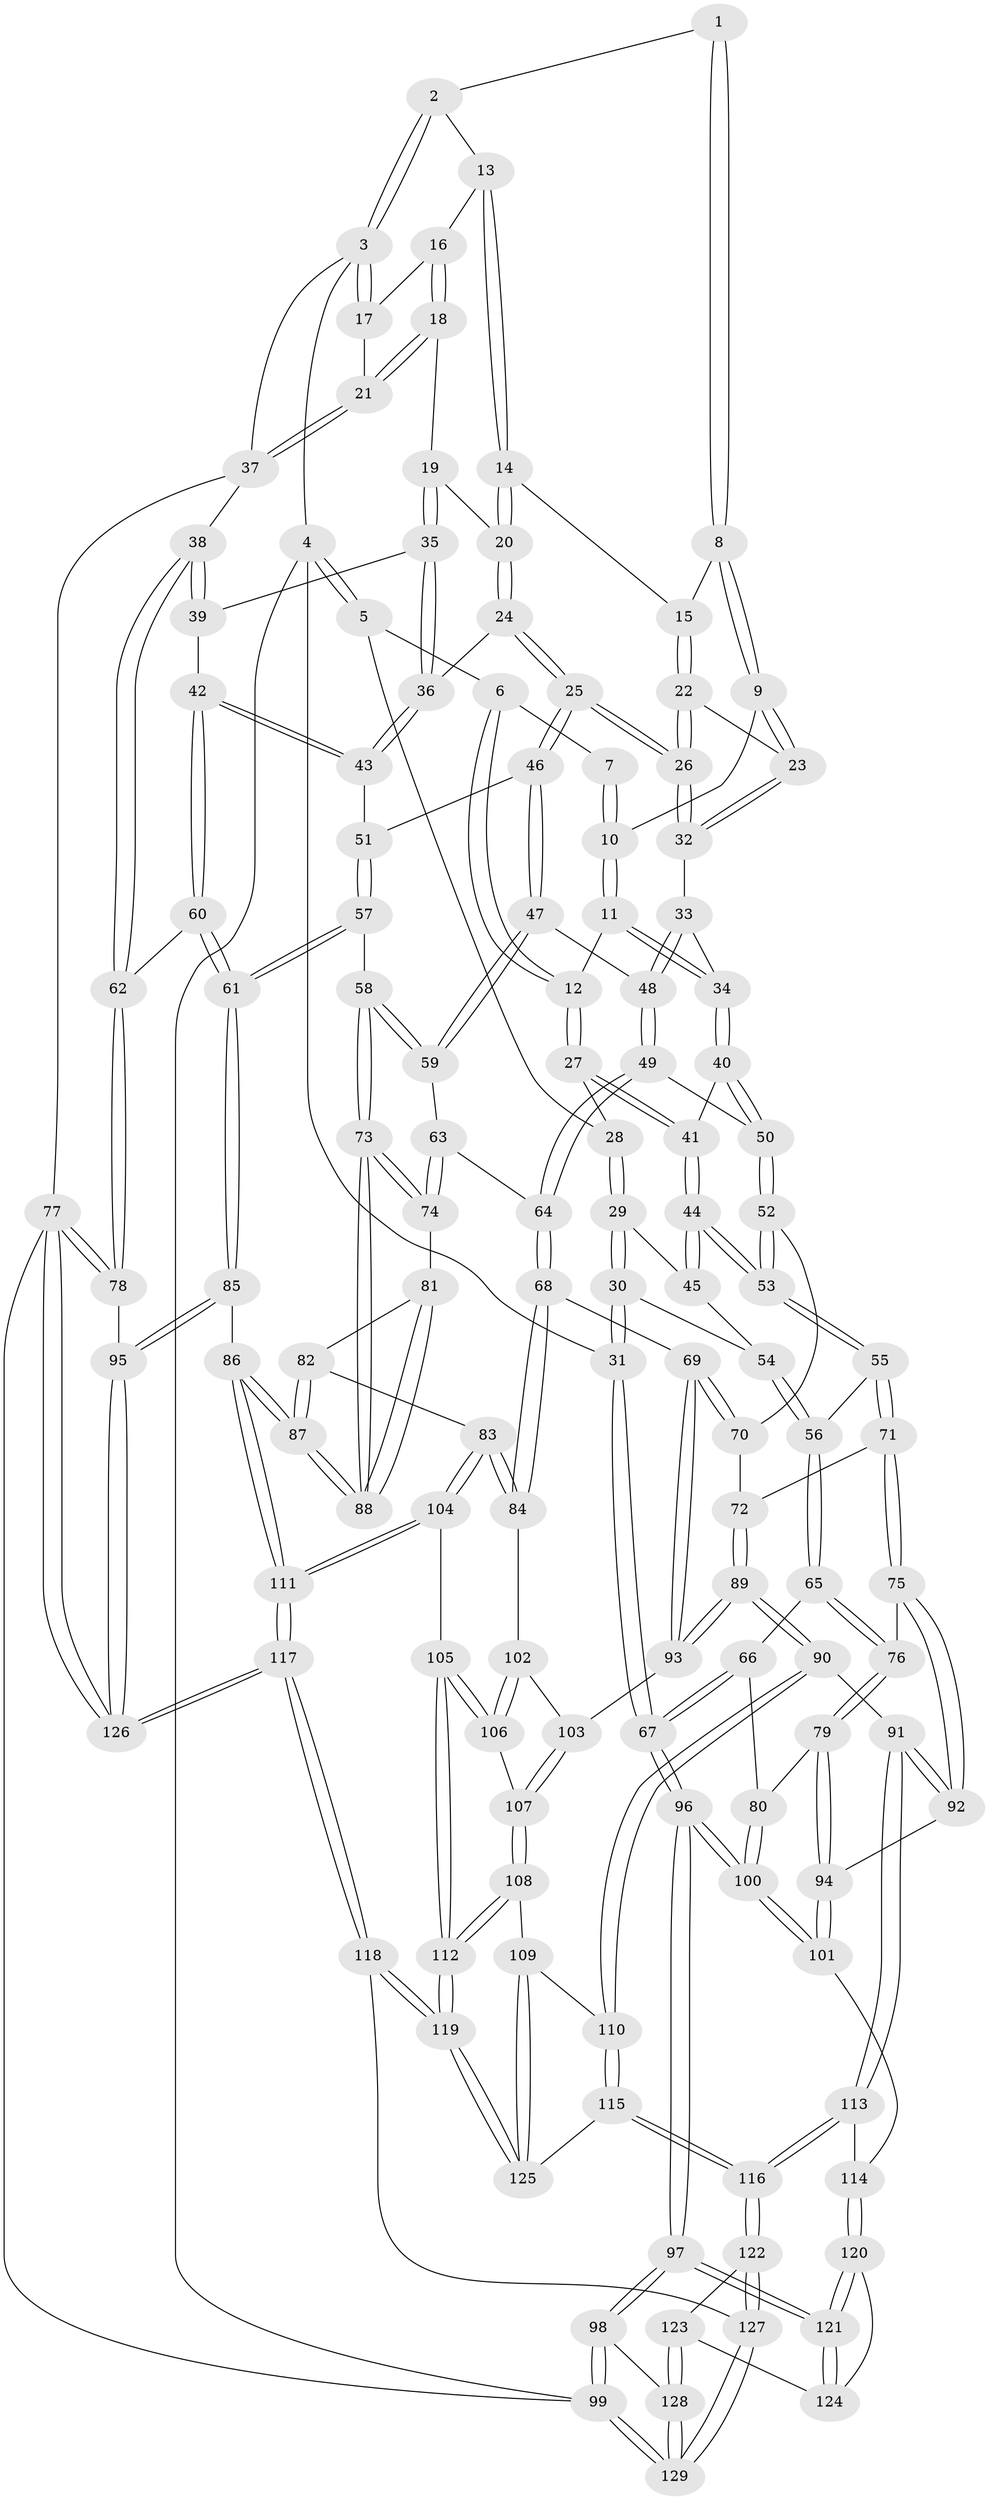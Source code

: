 // Generated by graph-tools (version 1.1) at 2025/51/03/09/25 03:51:07]
// undirected, 129 vertices, 319 edges
graph export_dot {
graph [start="1"]
  node [color=gray90,style=filled];
  1 [pos="+0.5044243836235254+0"];
  2 [pos="+0.7932283378370838+0"];
  3 [pos="+1+0"];
  4 [pos="+0+0"];
  5 [pos="+0+0"];
  6 [pos="+0.3947415488733573+0"];
  7 [pos="+0.4668157230682774+0"];
  8 [pos="+0.5565459934121662+0.07807170736247326"];
  9 [pos="+0.4669273997060144+0.13496636831279651"];
  10 [pos="+0.450138050441106+0.13725390610436675"];
  11 [pos="+0.4111760077460234+0.14747563865644903"];
  12 [pos="+0.39782065429158453+0.1434629565342613"];
  13 [pos="+0.7933580067088467+0"];
  14 [pos="+0.7632267333702757+0.009766748565508847"];
  15 [pos="+0.6241254482124237+0.09948111109142423"];
  16 [pos="+0.9434226941194376+0.04060388105950626"];
  17 [pos="+0.9540937785799568+0.04134171119772171"];
  18 [pos="+0.8810553220266898+0.14680173390810097"];
  19 [pos="+0.8714086453676209+0.14960955050140737"];
  20 [pos="+0.8186881173298239+0.11974744712781356"];
  21 [pos="+1+0.16590742685007448"];
  22 [pos="+0.6358992678699119+0.14525163051480416"];
  23 [pos="+0.5306878497754426+0.20800077236314313"];
  24 [pos="+0.6860420150706481+0.2544886891952762"];
  25 [pos="+0.6808202910969737+0.2576859256900309"];
  26 [pos="+0.6695349336237106+0.24239965265345204"];
  27 [pos="+0.2933512488672473+0.15082203237373965"];
  28 [pos="+0.03564542948992349+0"];
  29 [pos="+0.09897642934824746+0.26220464015572975"];
  30 [pos="+0+0.35330626419753774"];
  31 [pos="+0+0.381887864441052"];
  32 [pos="+0.5365257549118247+0.21696140573043204"];
  33 [pos="+0.5179125989202404+0.2908770116107417"];
  34 [pos="+0.4397095553578769+0.2825357045292635"];
  35 [pos="+0.873359062114949+0.21314247914936363"];
  36 [pos="+0.8615990387609082+0.2524213030405312"];
  37 [pos="+1+0.19603792360256359"];
  38 [pos="+1+0.278354262493304"];
  39 [pos="+0.9305714897576107+0.23859707080592063"];
  40 [pos="+0.40707128750759547+0.336982911772324"];
  41 [pos="+0.25158278032361797+0.2799284781764519"];
  42 [pos="+0.9605489906847708+0.3608810037718827"];
  43 [pos="+0.8732349208132983+0.34170075335841577"];
  44 [pos="+0.20923688576202468+0.3227559118470359"];
  45 [pos="+0.19520053011218164+0.31645504275654185"];
  46 [pos="+0.6767246702990232+0.29484880272501185"];
  47 [pos="+0.6408729603206673+0.3492349352535285"];
  48 [pos="+0.5827207104044356+0.34829001408691357"];
  49 [pos="+0.4538272517442031+0.4351134119574958"];
  50 [pos="+0.42269752731191085+0.42005773208433417"];
  51 [pos="+0.8450150113233084+0.35862307189981985"];
  52 [pos="+0.3450122141129922+0.4526618315478295"];
  53 [pos="+0.21085090215478308+0.4125004722139832"];
  54 [pos="+0.02940116841903475+0.3818987385130435"];
  55 [pos="+0.19742927882419112+0.4306773104242342"];
  56 [pos="+0.17111006280004434+0.44686351312034517"];
  57 [pos="+0.7925598932763002+0.4993652950775911"];
  58 [pos="+0.7716878056822524+0.5015716771507035"];
  59 [pos="+0.6627088855180834+0.4299518336724991"];
  60 [pos="+1+0.3952989274863492"];
  61 [pos="+0.878937291820031+0.5507391910732863"];
  62 [pos="+1+0.375960269687236"];
  63 [pos="+0.6098831690001215+0.4875598196777891"];
  64 [pos="+0.492105708263051+0.5102014294803714"];
  65 [pos="+0.14077440431574959+0.4822085244442725"];
  66 [pos="+0.08051073147644126+0.510428637153116"];
  67 [pos="+0+0.48685769848190463"];
  68 [pos="+0.4889589580765272+0.5302680861898122"];
  69 [pos="+0.3741705582956099+0.6032279033254522"];
  70 [pos="+0.34464995834741013+0.46210836360691304"];
  71 [pos="+0.24953602527316135+0.5487720650015768"];
  72 [pos="+0.2788457148814197+0.5677800858942132"];
  73 [pos="+0.7272285450053518+0.5690953603766019"];
  74 [pos="+0.6260507316186736+0.5805837465267131"];
  75 [pos="+0.19094627263362132+0.6003836013851018"];
  76 [pos="+0.16894412837602757+0.5852525672048549"];
  77 [pos="+1+1"];
  78 [pos="+1+0.7737219765427881"];
  79 [pos="+0.09711819188436263+0.6241789919386569"];
  80 [pos="+0.09013328827025743+0.6204083762236459"];
  81 [pos="+0.6259462028842472+0.5807297237599529"];
  82 [pos="+0.6180855394387688+0.5894988408987227"];
  83 [pos="+0.5606599745089146+0.6319007743297019"];
  84 [pos="+0.5342841721909315+0.6133205766701294"];
  85 [pos="+0.910338741488742+0.6788971825865738"];
  86 [pos="+0.7298883491415948+0.7302029585570576"];
  87 [pos="+0.729385991031662+0.7270252767905148"];
  88 [pos="+0.726441175937508+0.681481293603672"];
  89 [pos="+0.3222630158387992+0.6310704971502431"];
  90 [pos="+0.2757986090351842+0.6906457279395041"];
  91 [pos="+0.22358284462595468+0.6853356391779617"];
  92 [pos="+0.22169154280543324+0.684517597219095"];
  93 [pos="+0.36716868577953543+0.6156114146601359"];
  94 [pos="+0.13898714304928067+0.6935419578028901"];
  95 [pos="+0.9759682913328097+0.7236379200060153"];
  96 [pos="+0+0.7007609061572012"];
  97 [pos="+0+0.8985268499692217"];
  98 [pos="+0+1"];
  99 [pos="+0+1"];
  100 [pos="+0+0.6977941684942698"];
  101 [pos="+0.09935861956827093+0.7392067688971258"];
  102 [pos="+0.5218618827287005+0.6200353379386072"];
  103 [pos="+0.401227564456938+0.6461869032308163"];
  104 [pos="+0.5748437479496527+0.6912735785409703"];
  105 [pos="+0.4865447636119161+0.7383872191228328"];
  106 [pos="+0.4370942783377485+0.7019197672035901"];
  107 [pos="+0.4363685704579478+0.7016743088060118"];
  108 [pos="+0.4013057744295315+0.7339892914885194"];
  109 [pos="+0.33043288558638134+0.7620370235817694"];
  110 [pos="+0.2932520092506077+0.7301285322545145"];
  111 [pos="+0.6881764044966384+0.7804565752519707"];
  112 [pos="+0.47242905440333705+0.8907132837143118"];
  113 [pos="+0.1925125620114766+0.7666249009763286"];
  114 [pos="+0.10965909649577148+0.7699453765184976"];
  115 [pos="+0.20100373180894676+0.8716664458064952"];
  116 [pos="+0.19906532843588545+0.8730069621414887"];
  117 [pos="+0.6556215360961496+1"];
  118 [pos="+0.5588291289702274+1"];
  119 [pos="+0.4726508615135876+0.9407744834951552"];
  120 [pos="+0.11243149619295643+0.7911114934239011"];
  121 [pos="+0+0.8860144639256708"];
  122 [pos="+0.19582282844622176+0.8767893310252745"];
  123 [pos="+0.1627289033494637+0.876275376443946"];
  124 [pos="+0.13338578107196944+0.8521351960263739"];
  125 [pos="+0.3593896950233153+0.8385504232797146"];
  126 [pos="+0.6628706251505253+1"];
  127 [pos="+0.38459526359900814+1"];
  128 [pos="+0.1326629176719486+0.915875470036097"];
  129 [pos="+0.0783861808716508+1"];
  1 -- 2;
  1 -- 8;
  1 -- 8;
  2 -- 3;
  2 -- 3;
  2 -- 13;
  3 -- 4;
  3 -- 17;
  3 -- 17;
  3 -- 37;
  4 -- 5;
  4 -- 5;
  4 -- 31;
  4 -- 99;
  5 -- 6;
  5 -- 28;
  6 -- 7;
  6 -- 12;
  6 -- 12;
  7 -- 10;
  7 -- 10;
  8 -- 9;
  8 -- 9;
  8 -- 15;
  9 -- 10;
  9 -- 23;
  9 -- 23;
  10 -- 11;
  10 -- 11;
  11 -- 12;
  11 -- 34;
  11 -- 34;
  12 -- 27;
  12 -- 27;
  13 -- 14;
  13 -- 14;
  13 -- 16;
  14 -- 15;
  14 -- 20;
  14 -- 20;
  15 -- 22;
  15 -- 22;
  16 -- 17;
  16 -- 18;
  16 -- 18;
  17 -- 21;
  18 -- 19;
  18 -- 21;
  18 -- 21;
  19 -- 20;
  19 -- 35;
  19 -- 35;
  20 -- 24;
  20 -- 24;
  21 -- 37;
  21 -- 37;
  22 -- 23;
  22 -- 26;
  22 -- 26;
  23 -- 32;
  23 -- 32;
  24 -- 25;
  24 -- 25;
  24 -- 36;
  25 -- 26;
  25 -- 26;
  25 -- 46;
  25 -- 46;
  26 -- 32;
  26 -- 32;
  27 -- 28;
  27 -- 41;
  27 -- 41;
  28 -- 29;
  28 -- 29;
  29 -- 30;
  29 -- 30;
  29 -- 45;
  30 -- 31;
  30 -- 31;
  30 -- 54;
  31 -- 67;
  31 -- 67;
  32 -- 33;
  33 -- 34;
  33 -- 48;
  33 -- 48;
  34 -- 40;
  34 -- 40;
  35 -- 36;
  35 -- 36;
  35 -- 39;
  36 -- 43;
  36 -- 43;
  37 -- 38;
  37 -- 77;
  38 -- 39;
  38 -- 39;
  38 -- 62;
  38 -- 62;
  39 -- 42;
  40 -- 41;
  40 -- 50;
  40 -- 50;
  41 -- 44;
  41 -- 44;
  42 -- 43;
  42 -- 43;
  42 -- 60;
  42 -- 60;
  43 -- 51;
  44 -- 45;
  44 -- 45;
  44 -- 53;
  44 -- 53;
  45 -- 54;
  46 -- 47;
  46 -- 47;
  46 -- 51;
  47 -- 48;
  47 -- 59;
  47 -- 59;
  48 -- 49;
  48 -- 49;
  49 -- 50;
  49 -- 64;
  49 -- 64;
  50 -- 52;
  50 -- 52;
  51 -- 57;
  51 -- 57;
  52 -- 53;
  52 -- 53;
  52 -- 70;
  53 -- 55;
  53 -- 55;
  54 -- 56;
  54 -- 56;
  55 -- 56;
  55 -- 71;
  55 -- 71;
  56 -- 65;
  56 -- 65;
  57 -- 58;
  57 -- 61;
  57 -- 61;
  58 -- 59;
  58 -- 59;
  58 -- 73;
  58 -- 73;
  59 -- 63;
  60 -- 61;
  60 -- 61;
  60 -- 62;
  61 -- 85;
  61 -- 85;
  62 -- 78;
  62 -- 78;
  63 -- 64;
  63 -- 74;
  63 -- 74;
  64 -- 68;
  64 -- 68;
  65 -- 66;
  65 -- 76;
  65 -- 76;
  66 -- 67;
  66 -- 67;
  66 -- 80;
  67 -- 96;
  67 -- 96;
  68 -- 69;
  68 -- 84;
  68 -- 84;
  69 -- 70;
  69 -- 70;
  69 -- 93;
  69 -- 93;
  70 -- 72;
  71 -- 72;
  71 -- 75;
  71 -- 75;
  72 -- 89;
  72 -- 89;
  73 -- 74;
  73 -- 74;
  73 -- 88;
  73 -- 88;
  74 -- 81;
  75 -- 76;
  75 -- 92;
  75 -- 92;
  76 -- 79;
  76 -- 79;
  77 -- 78;
  77 -- 78;
  77 -- 126;
  77 -- 126;
  77 -- 99;
  78 -- 95;
  79 -- 80;
  79 -- 94;
  79 -- 94;
  80 -- 100;
  80 -- 100;
  81 -- 82;
  81 -- 88;
  81 -- 88;
  82 -- 83;
  82 -- 87;
  82 -- 87;
  83 -- 84;
  83 -- 84;
  83 -- 104;
  83 -- 104;
  84 -- 102;
  85 -- 86;
  85 -- 95;
  85 -- 95;
  86 -- 87;
  86 -- 87;
  86 -- 111;
  86 -- 111;
  87 -- 88;
  87 -- 88;
  89 -- 90;
  89 -- 90;
  89 -- 93;
  89 -- 93;
  90 -- 91;
  90 -- 110;
  90 -- 110;
  91 -- 92;
  91 -- 92;
  91 -- 113;
  91 -- 113;
  92 -- 94;
  93 -- 103;
  94 -- 101;
  94 -- 101;
  95 -- 126;
  95 -- 126;
  96 -- 97;
  96 -- 97;
  96 -- 100;
  96 -- 100;
  97 -- 98;
  97 -- 98;
  97 -- 121;
  97 -- 121;
  98 -- 99;
  98 -- 99;
  98 -- 128;
  99 -- 129;
  99 -- 129;
  100 -- 101;
  100 -- 101;
  101 -- 114;
  102 -- 103;
  102 -- 106;
  102 -- 106;
  103 -- 107;
  103 -- 107;
  104 -- 105;
  104 -- 111;
  104 -- 111;
  105 -- 106;
  105 -- 106;
  105 -- 112;
  105 -- 112;
  106 -- 107;
  107 -- 108;
  107 -- 108;
  108 -- 109;
  108 -- 112;
  108 -- 112;
  109 -- 110;
  109 -- 125;
  109 -- 125;
  110 -- 115;
  110 -- 115;
  111 -- 117;
  111 -- 117;
  112 -- 119;
  112 -- 119;
  113 -- 114;
  113 -- 116;
  113 -- 116;
  114 -- 120;
  114 -- 120;
  115 -- 116;
  115 -- 116;
  115 -- 125;
  116 -- 122;
  116 -- 122;
  117 -- 118;
  117 -- 118;
  117 -- 126;
  117 -- 126;
  118 -- 119;
  118 -- 119;
  118 -- 127;
  119 -- 125;
  119 -- 125;
  120 -- 121;
  120 -- 121;
  120 -- 124;
  121 -- 124;
  121 -- 124;
  122 -- 123;
  122 -- 127;
  122 -- 127;
  123 -- 124;
  123 -- 128;
  123 -- 128;
  127 -- 129;
  127 -- 129;
  128 -- 129;
  128 -- 129;
}
